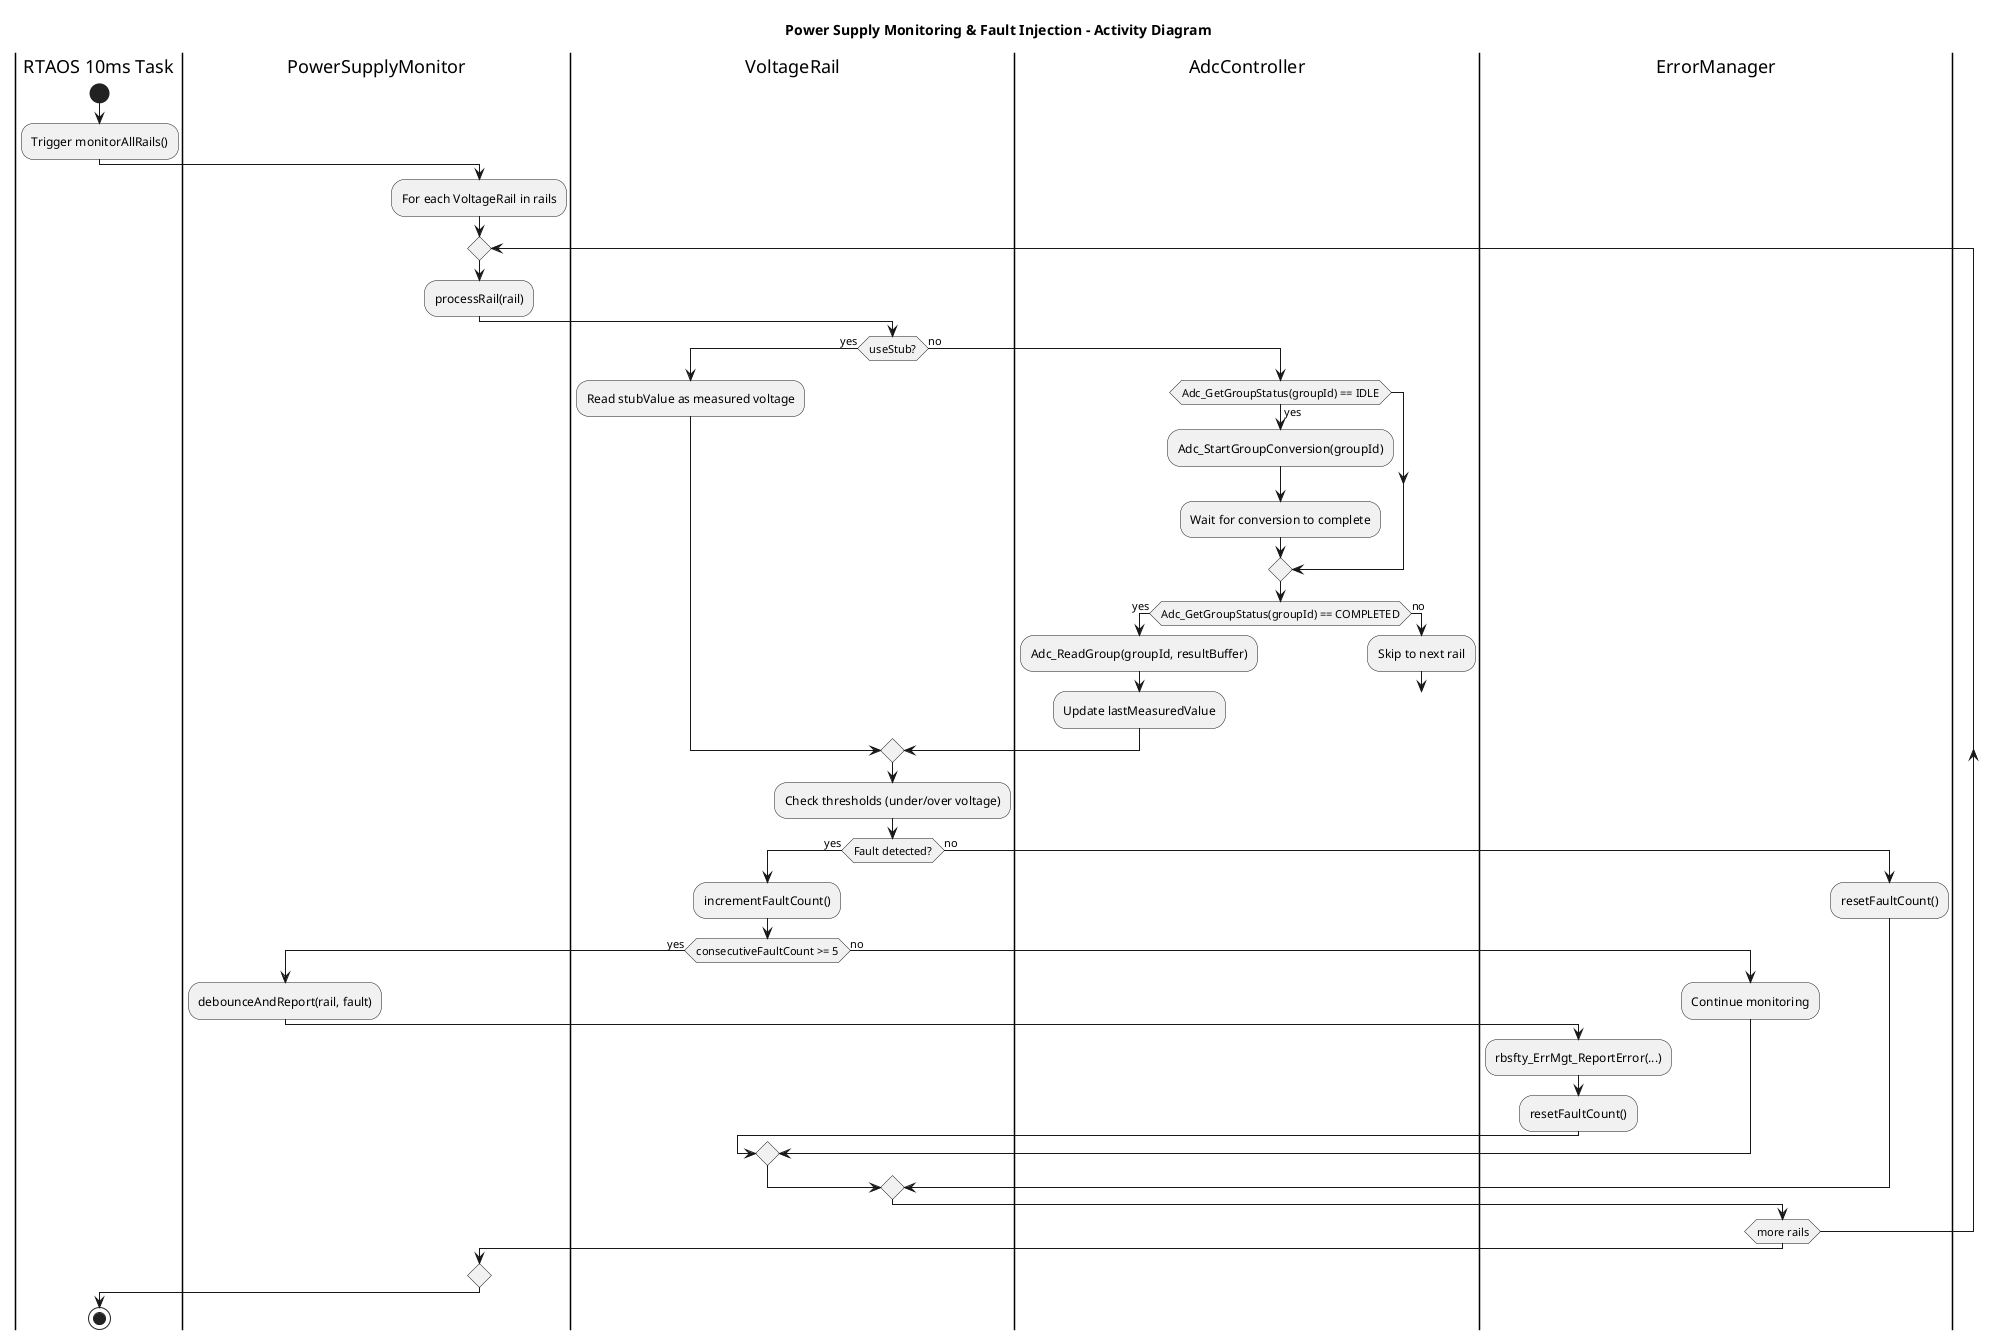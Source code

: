 @startuml
title Power Supply Monitoring & Fault Injection - Activity Diagram

|RTAOS 10ms Task|
start
:Trigger monitorAllRails();

|PowerSupplyMonitor|
:For each VoltageRail in rails;
repeat
    :processRail(rail);

    |VoltageRail|
    if (useStub?) then (yes)
        :Read stubValue as measured voltage;
    else (no)
        |AdcController|
        if (Adc_GetGroupStatus(groupId) == IDLE) then (yes)
            :Adc_StartGroupConversion(groupId);
            :Wait for conversion to complete;
        endif
        if (Adc_GetGroupStatus(groupId) == COMPLETED) then (yes)
            :Adc_ReadGroup(groupId, resultBuffer);
            :Update lastMeasuredValue;
        else (no)
            :Skip to next rail;
            break
        endif
    endif

    |VoltageRail|
    :Check thresholds (under/over voltage);
    if (Fault detected?) then (yes)
        :incrementFaultCount();
        if (consecutiveFaultCount >= 5) then (yes)
            |PowerSupplyMonitor|
            :debounceAndReport(rail, fault);
            |ErrorManager|
            :rbsfty_ErrMgt_ReportError(...);
            :resetFaultCount();
        else (no)
            :Continue monitoring;
        endif
    else (no)
        :resetFaultCount();
    endif
repeat while (more rails)
|RTAOS 10ms Task|
stop
@enduml